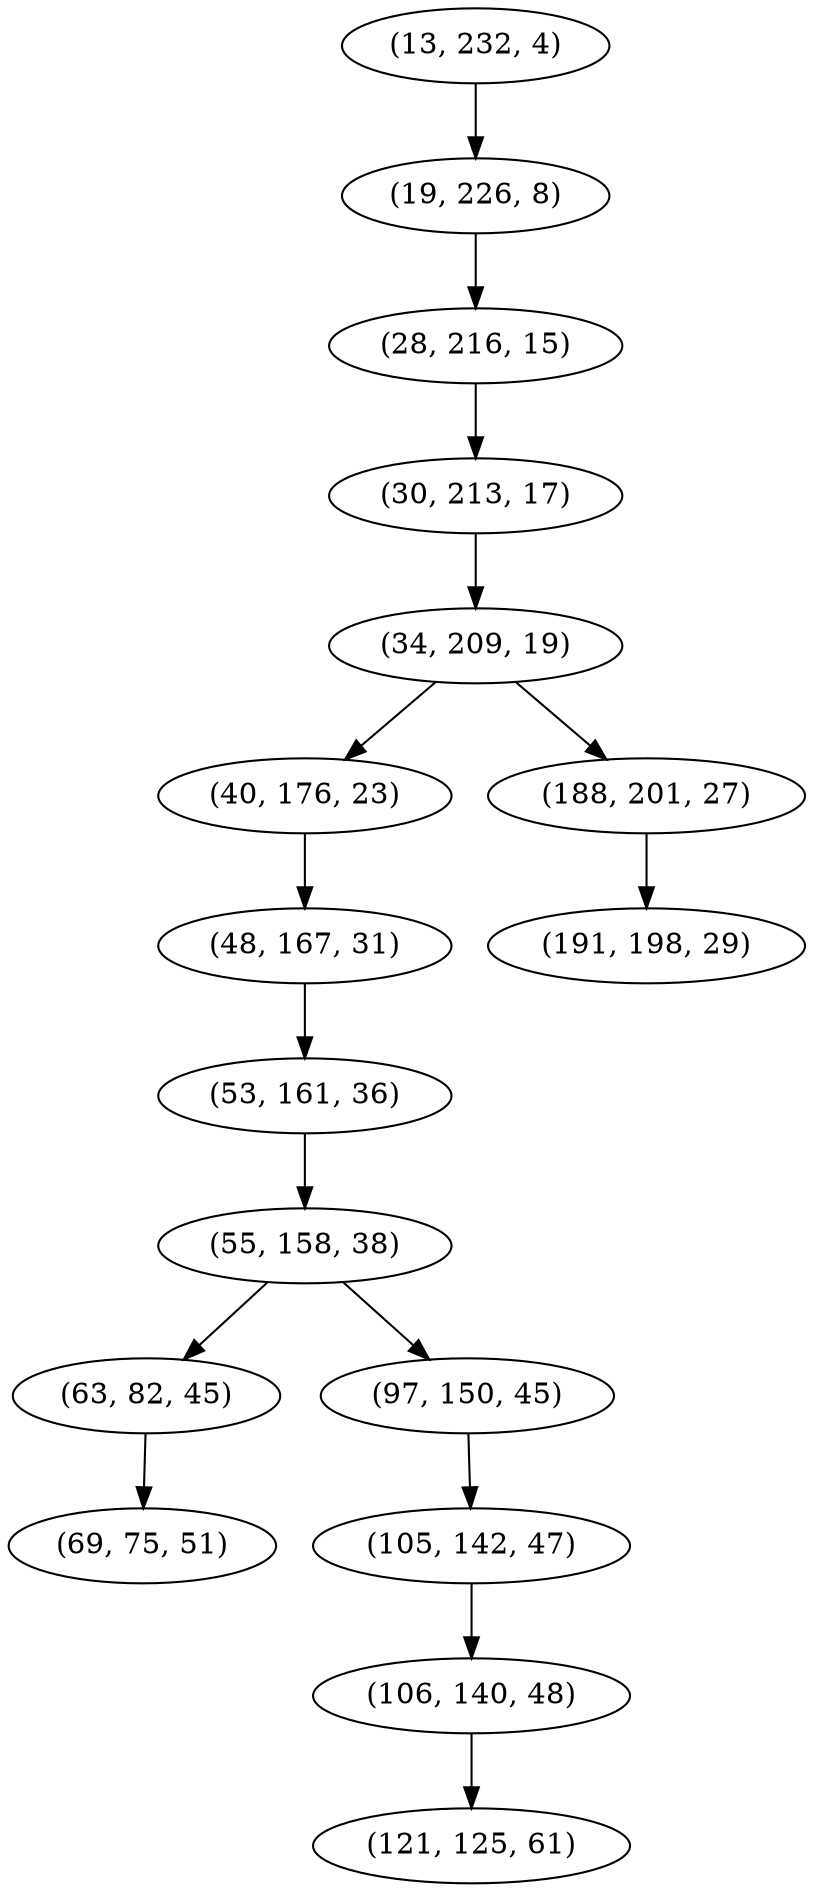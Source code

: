 digraph tree {
    "(13, 232, 4)";
    "(19, 226, 8)";
    "(28, 216, 15)";
    "(30, 213, 17)";
    "(34, 209, 19)";
    "(40, 176, 23)";
    "(48, 167, 31)";
    "(53, 161, 36)";
    "(55, 158, 38)";
    "(63, 82, 45)";
    "(69, 75, 51)";
    "(97, 150, 45)";
    "(105, 142, 47)";
    "(106, 140, 48)";
    "(121, 125, 61)";
    "(188, 201, 27)";
    "(191, 198, 29)";
    "(13, 232, 4)" -> "(19, 226, 8)";
    "(19, 226, 8)" -> "(28, 216, 15)";
    "(28, 216, 15)" -> "(30, 213, 17)";
    "(30, 213, 17)" -> "(34, 209, 19)";
    "(34, 209, 19)" -> "(40, 176, 23)";
    "(34, 209, 19)" -> "(188, 201, 27)";
    "(40, 176, 23)" -> "(48, 167, 31)";
    "(48, 167, 31)" -> "(53, 161, 36)";
    "(53, 161, 36)" -> "(55, 158, 38)";
    "(55, 158, 38)" -> "(63, 82, 45)";
    "(55, 158, 38)" -> "(97, 150, 45)";
    "(63, 82, 45)" -> "(69, 75, 51)";
    "(97, 150, 45)" -> "(105, 142, 47)";
    "(105, 142, 47)" -> "(106, 140, 48)";
    "(106, 140, 48)" -> "(121, 125, 61)";
    "(188, 201, 27)" -> "(191, 198, 29)";
}
